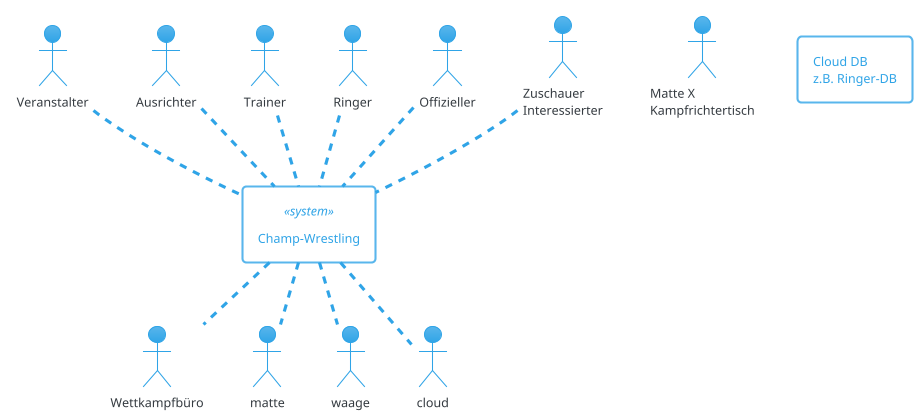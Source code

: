 @startuml
!theme cerulean

Rectangle "Champ-Wrestling" <<system>> as system
Actor "Veranstalter" as veranstalter
Actor "Ausrichter" as ausrichter
Actor "Wettkampfbüro" as wkb
Actor "Matte X\nKampfrichtertisch" as krt
Actor "Trainer" as trainer
Actor "Ringer" as ringer
Actor "Offizieller" as offical
Actor "Zuschauer\nInteressierter" as follower
Rectangle "Cloud DB\nz.B. Ringer-DB"

veranstalter .do. system
ausrichter .do. system
offical .do. system

trainer .do. system
ringer .do. system
follower .do. system

wkb .up. system
matte .up. system
waage .up. system

cloud .up. system

@enduml
